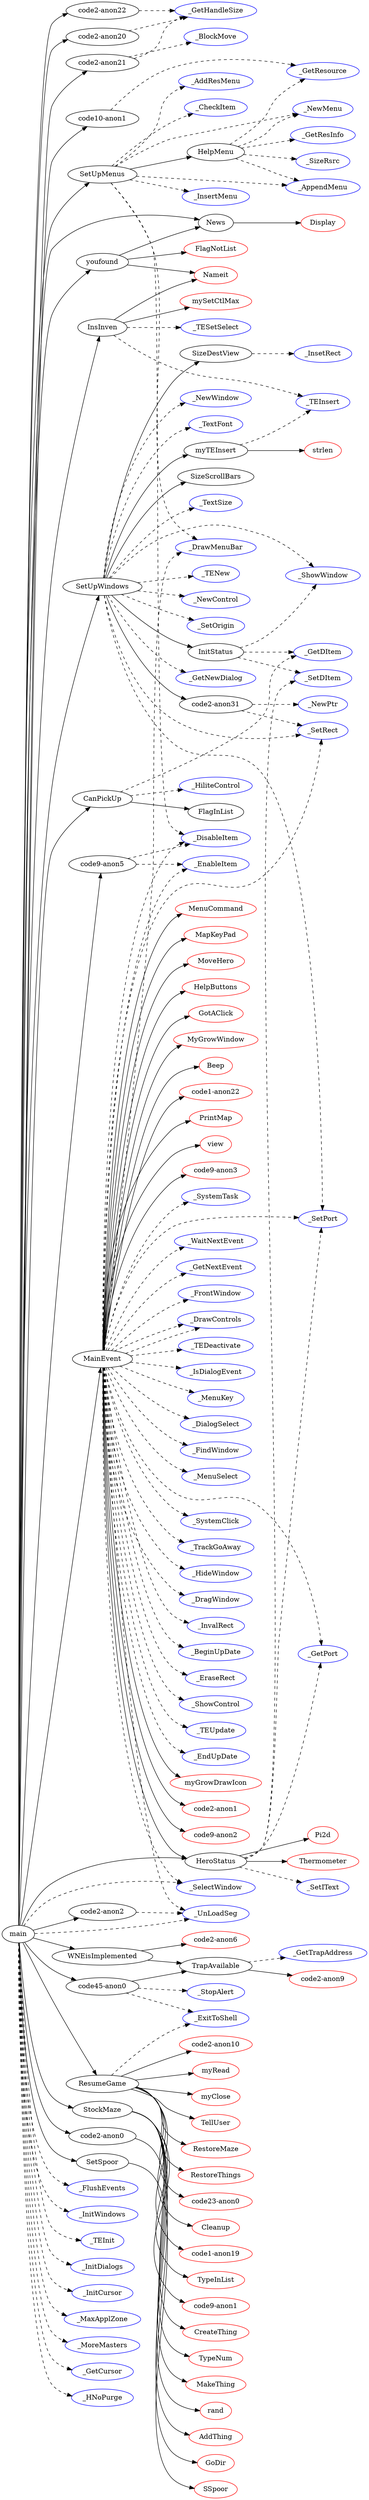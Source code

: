 digraph callgraph {
	rankdir= "LR"

	"main"
	"code2-anon20"
	"code2-anon21"
	"code2-anon22"
	"SetUpMenus"
	"SetUpWindows"
	"code10-anon1"
	"code45-anon0"
	"StockMaze"
	"CanPickUp"
	"code2-anon0"
	"SetSpoor"
	"HeroStatus"
	"News"
	"code2-anon2"
	"ResumeGame"
	"InsInven"
	"code9-anon5"
	"youfound"
	"WNEisImplemented"
	"MainEvent"
	"HelpMenu"
	"SizeDestView"
	"SizeScrollBars"
	"myTEInsert"
	"code2-anon31"
	"InitStatus"
	"TrapAvailable"
	"TypeNum"[color=red]
	"MakeThing"[color=red]
	"rand"[color=red]
	"AddThing"[color=red]
	"TypeInList"[color=red]
	"code9-anon1"[color=red]
	"CreateThing"[color=red]	
	"GoDir"[color=red]
	"SSpoor"[color=red]
	"Pi2d"[color=red]
	"Thermometer"[color=red]
	"Display"[color=red]
	"code2-anon10"[color=red]
	"myRead"[color=red]
	"myClose"[color=red]
	"TellUser"[color=red]
	"RestoreMaze"[color=red]
	"RestoreThings"[color=red]
	"code23-anon0"[color=red]
	"Cleanup"[color=red]
	"code1-anon19"[color=red]
	"Nameit"[color=red]
	"mySetCtlMax"[color=red]
	"FlagNotList"[color=red]
	"code2-anon6"[color=red]
	"myGrowDrawIcon"[color=red]
	"code2-anon1"[color=red]
	"code9-anon2"[color=red]
	"MenuCommand"[color=red]
	"MapKeyPad"[color=red]
	"MoveHero"[color=red]
	"HelpButtons"[color=red]
	"GotAClick"[color=red]
	"MyGrowWindow"[color=red]
	"Beep"[color=red]
	"code1-anon22"[color=red]
	"PrintMap"[color=red]
	"view"[color=red]
	"code9-anon3"[color=red]
	"strlen"[color=red]
	"code2-anon9"[color=red]



	"_FlushEvents"[color=blue]
	"_InitWindows"[color=blue]
	"_TEInit"[color=blue]
	"_InitDialogs"[color=blue]
	"_InitCursor"[color=blue]
	"_MaxApplZone"[color=blue]
	"_MoreMasters"[color=blue]
	"_GetCursor"[color=blue]
	"_HNoPurge"[color=blue]
	"_UnLoadSeg"[color=blue]
	"_SelectWindow"[color=blue]
	"_GetHandleSize"[color=blue]
	"_BlockMove"[color=blue]
	"_NewMenu"[color=blue]
	"_AppendMenu"[color=blue]
	"_AddResMenu"[color=blue]
	"_CheckItem"[color=blue]
	"_DisableItem"[color=blue]
	"_InsertMenu"[color=blue]
	"_DrawMenuBar"[color=blue]
	"_SetRect"[color=blue]
	"_NewWindow"[color=blue]
	"_SetPort"[color=blue]
	"_TextFont"[color=blue]
	"_TextSize"[color=blue]
	"_TENew"[color=blue]
	"_NewControl"[color=blue]
	"_SetOrigin"[color=blue]
	"_GetNewDialog"[color=blue]
	"_ShowWindow"[color=blue]
	"_GetResource"[color=blue]
	"_StopAlert"[color=blue]
	"_ExitToShell"[color=blue]
	"_GetDItem"[color=blue]
	"_HiliteControl"[color=blue]
	"_SetIText"[color=blue]
	"_TESetSelect"[color=blue]
	"_TEInsert"[color=blue]
	"_EnableItem"[color=blue]
	"_GetPort"[color=blue]
	"_SetDItem"[color=blue]
	"_SystemTask"[color=blue]
	"_WaitNextEvent"[color=blue]
	"_GetNextEvent"[color=blue]
	"_FrontWindow"[color=blue]
	"_DrawControls"[color=blue]
	"_TEDeactivate"[color=blue]
	"_IsDialogEvent"[color=blue]
	"_MenuKey"[color=blue]
	"_DialogSelect"[color=blue]
	"_FindWindow"[color=blue]
	"_MenuSelect"[color=blue]
	"_SystemClick"[color=blue]
	"_TrackGoAway"[color=blue]
	"_HideWindow"[color=blue]
	"_SelectWindow"[color=blue]
	"_DragWindow"[color=blue]
	"_InvalRect"[color=blue]
	"_BeginUpDate"[color=blue]
	"_EraseRect"[color=blue]
	"_ShowControl"[color=blue]
	"_DrawControls"[color=blue]
	"_TEUpdate"[color=blue]
	"_EndUpDate"[color=blue]
	"_SizeRsrc"[color=blue]
	"_GetResInfo"[color=blue]
	"_InsetRect"[color=blue]
	"_NewPtr"[color=blue]
	"_GetTrapAddress"[color=blue]



	"main" -> "code2-anon20"
	"main" -> "code2-anon21"
	"main" -> "code2-anon22"
	"main" -> "SetUpMenus"
	"main" -> "SetUpWindows"
	"main" -> "code10-anon1"
	"main" -> "code45-anon0"
	"main" -> "StockMaze"
	"main" -> "CanPickUp"
	"main" -> "code2-anon0"
	"main" -> "SetSpoor"
	"main" -> "HeroStatus"
	"main" -> "News"
	"main" -> "code2-anon2"
	"main" -> "ResumeGame"
	"main" -> "InsInven"
	"main" -> "code9-anon5"
	"main" -> "youfound"
	"main" -> "WNEisImplemented"
	"main" -> "MainEvent"

	"main" -> "_FlushEvents"[style=dashed]
	"main" -> "_InitWindows"[style=dashed]
	"main" -> "_TEInit"[style=dashed]
	"main" -> "_InitDialogs"[style=dashed]
	"main" -> "_InitCursor"[style=dashed]
	"main" -> "_MaxApplZone"[style=dashed]
	"main" -> "_MoreMasters"[style=dashed]
	"main" -> "_GetCursor"[style=dashed]
	"main" -> "_HNoPurge"[style=dashed]
	"main" -> "_UnLoadSeg"[style=dashed]
	"main" -> "_SelectWindow"[style=dashed]


	"code2-anon20" -> "_GetHandleSize"[style=dashed]

	"code2-anon21" -> "_GetHandleSize"[style=dashed]
	"code2-anon21" -> "_BlockMove"[style=dashed]

	"code2-anon22" -> "_GetHandleSize"[style=dashed]

	"SetUpMenus" -> "HelpMenu"

	"SetUpMenus" -> "_NewMenu"[style=dashed]
	"SetUpMenus" -> "_AppendMenu"[style=dashed]
	"SetUpMenus" -> "_AddResMenu"[style=dashed]
	"SetUpMenus" -> "_CheckItem"[style=dashed]
	"SetUpMenus" -> "_DisableItem"[style=dashed]
	"SetUpMenus" -> "_InsertMenu"[style=dashed]
	"SetUpMenus" -> "_DrawMenuBar"[style=dashed]

	"SetUpWindows" -> "SizeDestView"
	"SetUpWindows" -> "SizeScrollBars"
	"SetUpWindows" -> "myTEInsert"
	"SetUpWindows" -> "code2-anon31"
	"SetUpWindows" -> "InitStatus"

	"SetUpWindows" -> "_SetRect"[style=dashed]
	"SetUpWindows" -> "_NewWindow"[style=dashed]
	"SetUpWindows" -> "_SetPort"[style=dashed]
	"SetUpWindows" -> "_TextFont"[style=dashed]
	"SetUpWindows" -> "_TextSize"[style=dashed]
	"SetUpWindows" -> "_TENew"[style=dashed]
	"SetUpWindows" -> "_NewControl"[style=dashed]
	"SetUpWindows" -> "_SetOrigin"[style=dashed]
	"SetUpWindows" -> "_GetNewDialog"[style=dashed]
	"SetUpWindows" -> "_ShowWindow"[style=dashed]

	"code10-anon1" -> "_GetResource"[style=dashed]

	"code45-anon0" -> "TrapAvailable"

	"code45-anon0" -> "_StopAlert"[style=dashed]
	"code45-anon0" -> "_ExitToShell"[style=dashed]


	"StockMaze" -> "TypeNum"
	"StockMaze" -> "MakeThing"
	"StockMaze" -> "rand"
	"StockMaze" -> "AddThing"
	"StockMaze" -> "TypeInList"
	"StockMaze" -> "code9-anon1"
	"StockMaze" -> "CreateThing"	


	"CanPickUp" -> "FlagInList"

	"CanPickUp" -> "_GetDItem"[style=dashed]
	"CanPickUp" -> "_HiliteControl"[style=dashed]

	"code2-anon0" -> "GoDir"

	"SetSpoor" -> "SSpoor"

	"HeroStatus" -> "Pi2d"
	"HeroStatus" -> "Thermometer"

	"HeroStatus" -> "_SetPort"[style=dashed]
	"HeroStatus" -> "_GetPort"[style=dashed]
	"HeroStatus" -> "_SetDItem"[style=dashed]
	"HeroStatus" -> "_SetIText"[style=dashed]

	"News" -> "Display"
	
	"code2-anon2" -> "_UnLoadSeg"[style=dashed]

	"ResumeGame" -> "code2-anon10"
	"ResumeGame" -> "myRead"
	"ResumeGame" -> "myClose"
	"ResumeGame" -> "TellUser"
	"ResumeGame" -> "RestoreMaze"
	"ResumeGame" -> "RestoreThings"
	"ResumeGame" -> "code23-anon0"
	"ResumeGame" -> "Cleanup"
	"ResumeGame" -> "code1-anon19"

	"ResumeGame" -> "_ExitToShell"[style=dashed]

	"InsInven" -> "Nameit"
	"InsInven" -> "mySetCtlMax"

	"InsInven" -> "_TESetSelect"[style=dashed]
	"InsInven" -> "_TEInsert"[style=dashed]

	"code9-anon5" -> "_EnableItem"[style=dashed]
	"code9-anon5" -> "_DisableItem"[style=dashed]

	"youfound" -> "FlagNotList"
	"youfound" -> "News"
	"youfound" -> "Nameit"
	
	"WNEisImplemented" -> "code2-anon6"
	"WNEisImplemented" -> "TrapAvailable"

	"MainEvent" -> "myGrowDrawIcon"
	"MainEvent" -> "code2-anon1"
	"MainEvent" -> "code9-anon2"
	"MainEvent" -> "MenuCommand"
	"MainEvent" -> "MapKeyPad"
	"MainEvent" -> "MoveHero"
	"MainEvent" -> "HelpButtons"
	"MainEvent" -> "GotAClick"
	"MainEvent" -> "MyGrowWindow"
	"MainEvent" -> "Beep"
	"MainEvent" -> "code1-anon22"
	"MainEvent" -> "PrintMap"
	"MainEvent" -> "view"
	"MainEvent" -> "HeroStatus"
	"MainEvent" -> "code9-anon3"

	"MainEvent" -> "_SystemTask"[style=dashed]
	"MainEvent" -> "_WaitNextEvent"[style=dashed]
	"MainEvent" -> "_GetNextEvent"[style=dashed]
	"MainEvent" -> "_FrontWindow"[style=dashed]
	"MainEvent" -> "_DrawControls"[style=dashed]
	"MainEvent" -> "_TEDeactivate"[style=dashed]
	"MainEvent" -> "_DisableItem"[style=dashed]
	"MainEvent" -> "_DrawMenuBar"[style=dashed]
	"MainEvent" -> "_EnableItem"[style=dashed]
	"MainEvent" -> "_IsDialogEvent"[style=dashed]
	"MainEvent" -> "_MenuKey"[style=dashed]
	"MainEvent" -> "_DialogSelect"[style=dashed]
	"MainEvent" -> "_FindWindow"[style=dashed]
	"MainEvent" -> "_MenuSelect"[style=dashed]
	"MainEvent" -> "_SystemClick"[style=dashed]
	"MainEvent" -> "_TrackGoAway"[style=dashed]
	"MainEvent" -> "_HideWindow"[style=dashed]
	"MainEvent" -> "_SelectWindow"[style=dashed]
	"MainEvent" -> "_SetRect"[style=dashed]
	"MainEvent" -> "_DragWindow"[style=dashed]
	"MainEvent" -> "_GetPort"[style=dashed]
	"MainEvent" -> "_SetPort"[style=dashed]
	"MainEvent" -> "_InvalRect"[style=dashed]
	"MainEvent" -> "_BeginUpDate"[style=dashed]
	"MainEvent" -> "_EraseRect"[style=dashed]
	"MainEvent" -> "_ShowControl"[style=dashed]
	"MainEvent" -> "_DrawControls"[style=dashed]
	"MainEvent" -> "_TEUpdate"[style=dashed]
	"MainEvent" -> "_EndUpDate"[style=dashed]
	"MainEvent" -> "_UnLoadSeg"[style=dashed]


	"HelpMenu" -> "_GetResource"[style=dashed]
	"HelpMenu" -> "_SizeRsrc"[style=dashed]
	"HelpMenu" -> "_NewMenu"[style=dashed]
	"HelpMenu" -> "_GetResInfo"[style=dashed]
	"HelpMenu" -> "_AppendMenu"[style=dashed]

	"SizeDestView" -> "_InsetRect"[style=dashed]

	"myTEInsert" -> "strlen"

	"myTEInsert" -> "_TEInsert"[style=dashed]

	"code2-anon31" -> "_NewPtr"[style=dashed]
	"code2-anon31" -> "_SetRect"[style=dashed]

	"InitStatus" -> "_GetDItem"[style=dashed]
	"InitStatus" -> "_SetDItem"[style=dashed]
	"InitStatus" -> "_ShowWindow"[style=dashed]

	"TrapAvailable" -> "code2-anon9"

	"TrapAvailable" -> "_GetTrapAddress"[style=dashed]
}

